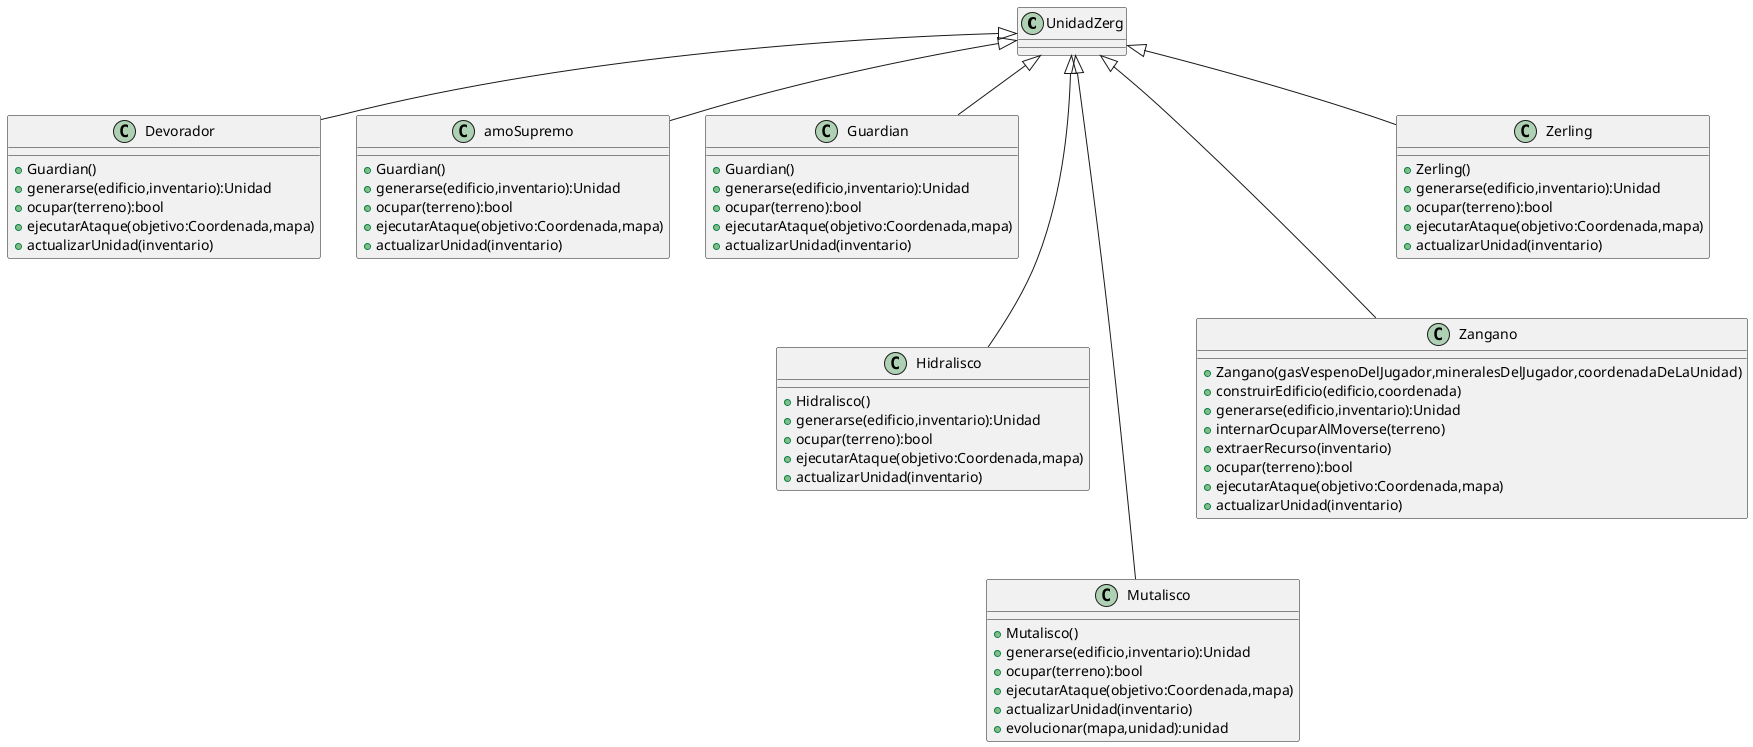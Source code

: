 @startuml
class UnidadZerg{}


class Devorador{
+Guardian()
+generarse(edificio,inventario):Unidad
+ocupar(terreno):bool
+ejecutarAtaque(objetivo:Coordenada,mapa)
+actualizarUnidad(inventario)
}

class amoSupremo{
+Guardian()
+generarse(edificio,inventario):Unidad
+ocupar(terreno):bool
+ejecutarAtaque(objetivo:Coordenada,mapa)
+actualizarUnidad(inventario)
}
class Guardian{
+Guardian()
+generarse(edificio,inventario):Unidad
+ocupar(terreno):bool
+ejecutarAtaque(objetivo:Coordenada,mapa)
+actualizarUnidad(inventario)
}
class Hidralisco{
+Hidralisco()
+generarse(edificio,inventario):Unidad
+ocupar(terreno):bool
+ejecutarAtaque(objetivo:Coordenada,mapa)
+actualizarUnidad(inventario)
}
class Mutalisco{
+Mutalisco()
+generarse(edificio,inventario):Unidad
+ocupar(terreno):bool
+ejecutarAtaque(objetivo:Coordenada,mapa)
+actualizarUnidad(inventario)
+evolucionar(mapa,unidad):unidad
}
class Zangano{
+Zangano(gasVespenoDelJugador,mineralesDelJugador,coordenadaDeLaUnidad)
+construirEdificio(edificio,coordenada)
+generarse(edificio,inventario):Unidad
+internarOcuparAlMoverse(terreno)
+extraerRecurso(inventario)
+ocupar(terreno):bool
+ejecutarAtaque(objetivo:Coordenada,mapa)
+actualizarUnidad(inventario)

}
class Zerling{
+Zerling()
+generarse(edificio,inventario):Unidad
+ocupar(terreno):bool
+ejecutarAtaque(objetivo:Coordenada,mapa)
+actualizarUnidad(inventario)

}
UnidadZerg <|-- amoSupremo
UnidadZerg <|-- Devorador
UnidadZerg <|-- Guardian
UnidadZerg <|--- Hidralisco
UnidadZerg <|---- Mutalisco
UnidadZerg <|--- Zangano
UnidadZerg <|-- Zerling
@enduml